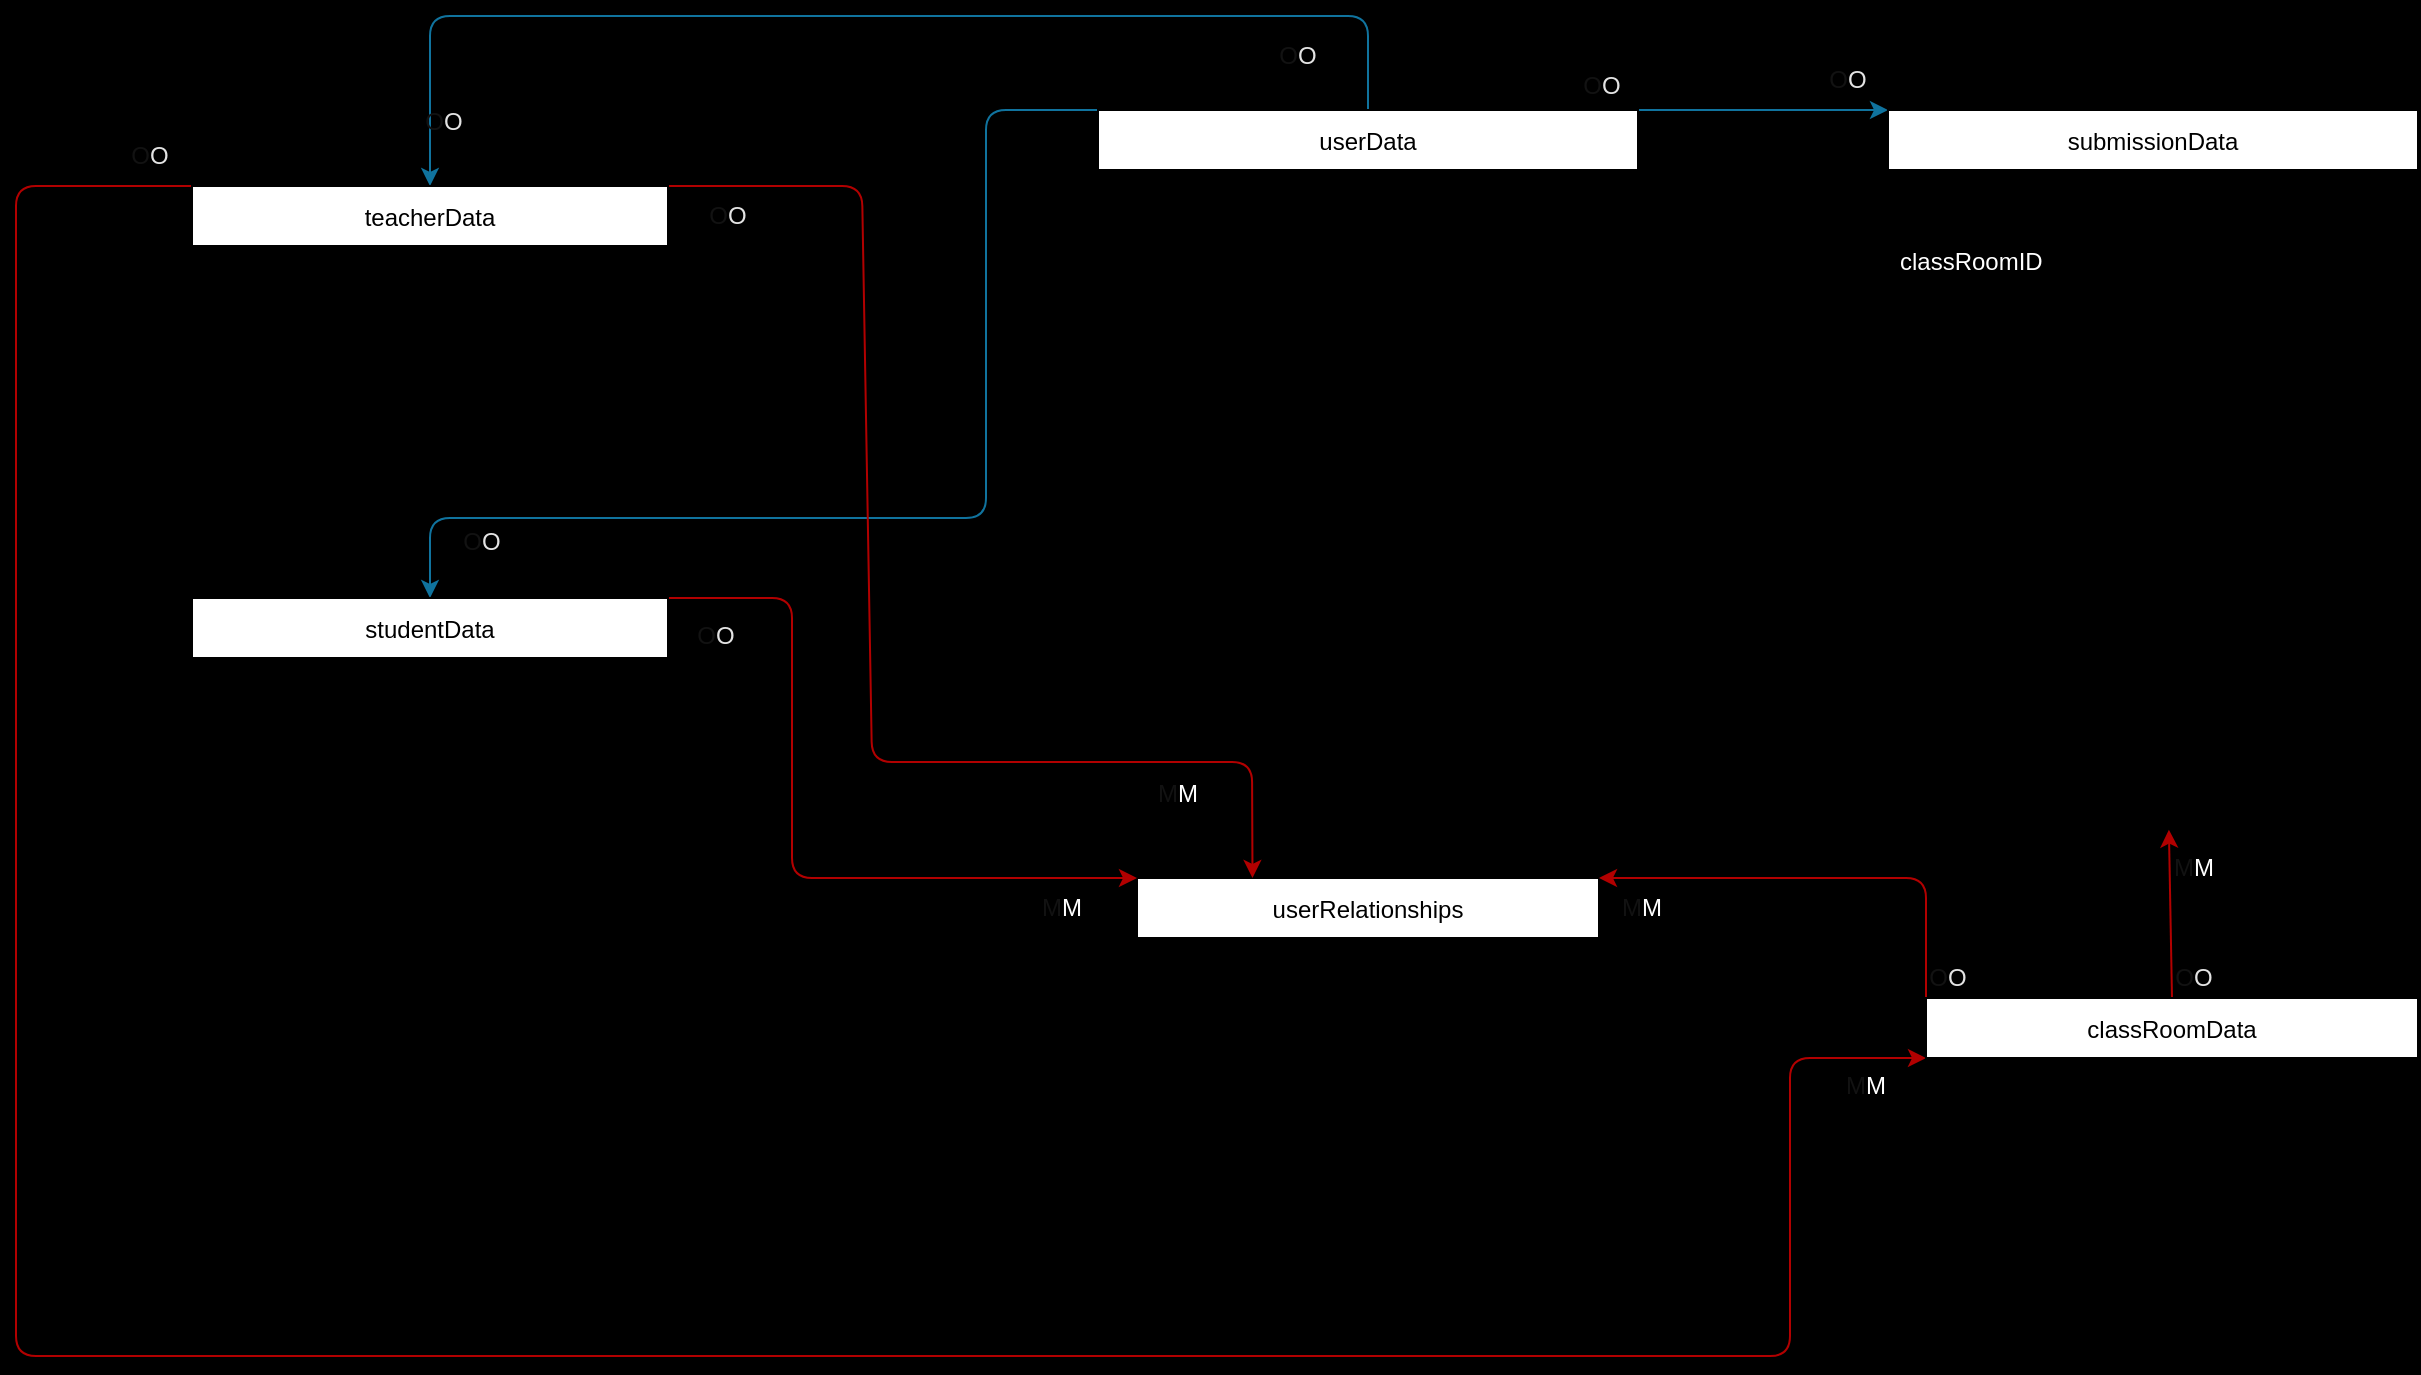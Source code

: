 <mxfile>
    <diagram id="YEHsHqbyUGrah8CGsGG-" name="Page-1">
        <mxGraphModel dx="1472" dy="962" grid="0" gridSize="10" guides="1" tooltips="1" connect="1" arrows="1" fold="1" page="1" pageScale="1" pageWidth="2000" pageHeight="1000" background="#000000" math="0" shadow="0">
            <root>
                <mxCell id="0"/>
                <mxCell id="1" parent="0"/>
                <mxCell id="86" style="edgeStyle=none;html=1;exitX=0.5;exitY=0;exitDx=0;exitDy=0;entryX=0.5;entryY=0;entryDx=0;entryDy=0;fillColor=#b1ddf0;strokeColor=#10739e;" edge="1" parent="1" source="2" target="36">
                    <mxGeometry relative="1" as="geometry">
                        <Array as="points">
                            <mxPoint x="955" y="121"/>
                            <mxPoint x="486" y="121"/>
                        </Array>
                    </mxGeometry>
                </mxCell>
                <mxCell id="89" style="edgeStyle=none;html=1;exitX=0;exitY=0;exitDx=0;exitDy=0;entryX=0.5;entryY=0;entryDx=0;entryDy=0;fontColor=#121212;fillColor=#b1ddf0;strokeColor=#10739e;" edge="1" parent="1" source="2" target="41">
                    <mxGeometry relative="1" as="geometry">
                        <Array as="points">
                            <mxPoint x="764" y="168"/>
                            <mxPoint x="764" y="372"/>
                            <mxPoint x="486" y="372"/>
                        </Array>
                    </mxGeometry>
                </mxCell>
                <mxCell id="102" style="edgeStyle=none;html=1;exitX=1;exitY=0;exitDx=0;exitDy=0;entryX=0;entryY=0;entryDx=0;entryDy=0;fontColor=#FFFFFF;fillColor=#b1ddf0;strokeColor=#10739e;" edge="1" parent="1" source="2" target="12">
                    <mxGeometry relative="1" as="geometry"/>
                </mxCell>
                <mxCell id="2" value="userData" style="swimlane;fontStyle=0;childLayout=stackLayout;horizontal=1;startSize=30;horizontalStack=0;resizeParent=1;resizeParentMax=0;resizeLast=0;collapsible=1;marginBottom=0;fontFamily=Helvetica;" parent="1" vertex="1">
                    <mxGeometry x="820" y="168" width="270" height="330" as="geometry"/>
                </mxCell>
                <mxCell id="3" value="userID    " style="text;strokeColor=none;fillColor=none;align=left;verticalAlign=middle;spacingLeft=4;spacingRight=4;overflow=hidden;points=[[0,0.5],[1,0.5]];portConstraint=eastwest;rotatable=0;" parent="2" vertex="1">
                    <mxGeometry y="30" width="270" height="30" as="geometry"/>
                </mxCell>
                <mxCell id="4" value="userName" style="text;strokeColor=none;fillColor=none;align=left;verticalAlign=middle;spacingLeft=4;spacingRight=4;overflow=hidden;points=[[0,0.5],[1,0.5]];portConstraint=eastwest;rotatable=0;" parent="2" vertex="1">
                    <mxGeometry y="60" width="270" height="30" as="geometry"/>
                </mxCell>
                <mxCell id="10" value="hashedPassword" style="text;strokeColor=none;fillColor=none;align=left;verticalAlign=middle;spacingLeft=4;spacingRight=4;overflow=hidden;points=[[0,0.5],[1,0.5]];portConstraint=eastwest;rotatable=0;fontFamily=Helvetica;" parent="2" vertex="1">
                    <mxGeometry y="90" width="270" height="30" as="geometry"/>
                </mxCell>
                <mxCell id="11" value="profileImageURL" style="text;strokeColor=none;fillColor=none;align=left;verticalAlign=middle;spacingLeft=4;spacingRight=4;overflow=hidden;points=[[0,0.5],[1,0.5]];portConstraint=eastwest;rotatable=0;fontFamily=Helvetica;" parent="2" vertex="1">
                    <mxGeometry y="120" width="270" height="30" as="geometry"/>
                </mxCell>
                <mxCell id="100" value="profileImageURL" style="text;strokeColor=none;fillColor=none;align=left;verticalAlign=middle;spacingLeft=4;spacingRight=4;overflow=hidden;points=[[0,0.5],[1,0.5]];portConstraint=eastwest;rotatable=0;fontFamily=Helvetica;" vertex="1" parent="2">
                    <mxGeometry y="150" width="270" height="30" as="geometry"/>
                </mxCell>
                <mxCell id="5" value="dateTimeCreated" style="text;strokeColor=none;fillColor=none;align=left;verticalAlign=middle;spacingLeft=4;spacingRight=4;overflow=hidden;points=[[0,0.5],[1,0.5]];portConstraint=eastwest;rotatable=0;" parent="2" vertex="1">
                    <mxGeometry y="180" width="270" height="30" as="geometry"/>
                </mxCell>
                <mxCell id="6" value="isAdmin" style="text;strokeColor=none;fillColor=none;align=left;verticalAlign=middle;spacingLeft=4;spacingRight=4;overflow=hidden;points=[[0,0.5],[1,0.5]];portConstraint=eastwest;rotatable=0;fontFamily=Helvetica;" parent="2" vertex="1">
                    <mxGeometry y="210" width="270" height="30" as="geometry"/>
                </mxCell>
                <mxCell id="7" value="isTeacher" style="text;strokeColor=none;fillColor=none;align=left;verticalAlign=middle;spacingLeft=4;spacingRight=4;overflow=hidden;points=[[0,0.5],[1,0.5]];portConstraint=eastwest;rotatable=0;fontFamily=Helvetica;" parent="2" vertex="1">
                    <mxGeometry y="240" width="270" height="30" as="geometry"/>
                </mxCell>
                <mxCell id="8" value="isStudent" style="text;strokeColor=none;fillColor=none;align=left;verticalAlign=middle;spacingLeft=4;spacingRight=4;overflow=hidden;points=[[0,0.5],[1,0.5]];portConstraint=eastwest;rotatable=0;fontFamily=Helvetica;" parent="2" vertex="1">
                    <mxGeometry y="270" width="270" height="30" as="geometry"/>
                </mxCell>
                <mxCell id="9" value="isAccountDeleted" style="text;strokeColor=none;fillColor=none;align=left;verticalAlign=middle;spacingLeft=4;spacingRight=4;overflow=hidden;points=[[0,0.5],[1,0.5]];portConstraint=eastwest;rotatable=0;fontFamily=Helvetica;" parent="2" vertex="1">
                    <mxGeometry y="300" width="270" height="30" as="geometry"/>
                </mxCell>
                <mxCell id="12" value="submissionData" style="swimlane;fontStyle=0;childLayout=stackLayout;horizontal=1;startSize=30;horizontalStack=0;resizeParent=1;resizeParentMax=0;resizeLast=0;collapsible=1;marginBottom=0;fontFamily=Helvetica;" parent="1" vertex="1">
                    <mxGeometry x="1215" y="168" width="265" height="360" as="geometry"/>
                </mxCell>
                <mxCell id="13" value="submissionID" style="text;strokeColor=none;fillColor=none;align=left;verticalAlign=middle;spacingLeft=4;spacingRight=4;overflow=hidden;points=[[0,0.5],[1,0.5]];portConstraint=eastwest;rotatable=0;fontFamily=Helvetica;" parent="12" vertex="1">
                    <mxGeometry y="30" width="265" height="30" as="geometry"/>
                </mxCell>
                <mxCell id="106" value="classRoomID" style="text;strokeColor=none;fillColor=none;align=left;verticalAlign=middle;spacingLeft=4;spacingRight=4;overflow=hidden;points=[[0,0.5],[1,0.5]];portConstraint=eastwest;rotatable=0;fontColor=#FFFFFF;" vertex="1" parent="12">
                    <mxGeometry y="60" width="265" height="30" as="geometry"/>
                </mxCell>
                <mxCell id="14" value="userID" style="text;strokeColor=none;fillColor=none;align=left;verticalAlign=middle;spacingLeft=4;spacingRight=4;overflow=hidden;points=[[0,0.5],[1,0.5]];portConstraint=eastwest;rotatable=0;fontFamily=Helvetica;" parent="12" vertex="1">
                    <mxGeometry y="90" width="265" height="30" as="geometry"/>
                </mxCell>
                <mxCell id="18" value="contentURI" style="text;strokeColor=none;fillColor=none;align=left;verticalAlign=middle;spacingLeft=4;spacingRight=4;overflow=hidden;points=[[0,0.5],[1,0.5]];portConstraint=eastwest;rotatable=0;fontFamily=Helvetica;" parent="12" vertex="1">
                    <mxGeometry y="120" width="265" height="30" as="geometry"/>
                </mxCell>
                <mxCell id="19" value="isPDF" style="text;strokeColor=none;fillColor=none;align=left;verticalAlign=middle;spacingLeft=4;spacingRight=4;overflow=hidden;points=[[0,0.5],[1,0.5]];portConstraint=eastwest;rotatable=0;fontFamily=Helvetica;" parent="12" vertex="1">
                    <mxGeometry y="150" width="265" height="30" as="geometry"/>
                </mxCell>
                <mxCell id="20" value="isVideo" style="text;strokeColor=none;fillColor=none;align=left;verticalAlign=middle;spacingLeft=4;spacingRight=4;overflow=hidden;points=[[0,0.5],[1,0.5]];portConstraint=eastwest;rotatable=0;fontFamily=Helvetica;" parent="12" vertex="1">
                    <mxGeometry y="180" width="265" height="30" as="geometry"/>
                </mxCell>
                <mxCell id="21" value="viewCount" style="text;strokeColor=none;fillColor=none;align=left;verticalAlign=middle;spacingLeft=4;spacingRight=4;overflow=hidden;points=[[0,0.5],[1,0.5]];portConstraint=eastwest;rotatable=0;fontFamily=Helvetica;" parent="12" vertex="1">
                    <mxGeometry y="210" width="265" height="30" as="geometry"/>
                </mxCell>
                <mxCell id="105" value="isVisibileByAll" style="text;strokeColor=none;fillColor=none;align=left;verticalAlign=middle;spacingLeft=4;spacingRight=4;overflow=hidden;points=[[0,0.5],[1,0.5]];portConstraint=eastwest;rotatable=0;fontFamily=Helvetica;" vertex="1" parent="12">
                    <mxGeometry y="240" width="265" height="30" as="geometry"/>
                </mxCell>
                <mxCell id="16" value="isVisibileByAll" style="text;strokeColor=none;fillColor=none;align=left;verticalAlign=middle;spacingLeft=4;spacingRight=4;overflow=hidden;points=[[0,0.5],[1,0.5]];portConstraint=eastwest;rotatable=0;fontFamily=Helvetica;" parent="12" vertex="1">
                    <mxGeometry y="270" width="265" height="30" as="geometry"/>
                </mxCell>
                <mxCell id="17" value="isOnlyVisibleByClass" style="text;strokeColor=none;fillColor=none;align=left;verticalAlign=middle;spacingLeft=4;spacingRight=4;overflow=hidden;points=[[0,0.5],[1,0.5]];portConstraint=eastwest;rotatable=0;fontFamily=Helvetica;" parent="12" vertex="1">
                    <mxGeometry y="300" width="265" height="30" as="geometry"/>
                </mxCell>
                <mxCell id="22" value="isSubmissionDeleted" style="text;strokeColor=none;fillColor=none;align=left;verticalAlign=middle;spacingLeft=4;spacingRight=4;overflow=hidden;points=[[0,0.5],[1,0.5]];portConstraint=eastwest;rotatable=0;fontFamily=Helvetica;" parent="12" vertex="1">
                    <mxGeometry y="330" width="265" height="30" as="geometry"/>
                </mxCell>
                <mxCell id="30" value="userRelationships" style="swimlane;fontStyle=0;childLayout=stackLayout;horizontal=1;startSize=30;horizontalStack=0;resizeParent=1;resizeParentMax=0;resizeLast=0;collapsible=1;marginBottom=0;fontFamily=Helvetica;" parent="1" vertex="1">
                    <mxGeometry x="839.5" y="552" width="231" height="180" as="geometry"/>
                </mxCell>
                <mxCell id="31" value="relationshipID" style="text;strokeColor=none;fillColor=none;align=left;verticalAlign=middle;spacingLeft=4;spacingRight=4;overflow=hidden;points=[[0,0.5],[1,0.5]];portConstraint=eastwest;rotatable=0;fontFamily=Helvetica;" parent="30" vertex="1">
                    <mxGeometry y="30" width="231" height="30" as="geometry"/>
                </mxCell>
                <mxCell id="33" value="teacherID" style="text;strokeColor=none;fillColor=none;align=left;verticalAlign=middle;spacingLeft=4;spacingRight=4;overflow=hidden;points=[[0,0.5],[1,0.5]];portConstraint=eastwest;rotatable=0;fontFamily=Helvetica;" parent="30" vertex="1">
                    <mxGeometry y="60" width="231" height="30" as="geometry"/>
                </mxCell>
                <mxCell id="34" value="studentID" style="text;strokeColor=none;fillColor=none;align=left;verticalAlign=middle;spacingLeft=4;spacingRight=4;overflow=hidden;points=[[0,0.5],[1,0.5]];portConstraint=eastwest;rotatable=0;fontFamily=Helvetica;" parent="30" vertex="1">
                    <mxGeometry y="90" width="231" height="30" as="geometry"/>
                </mxCell>
                <mxCell id="70" value="classRoomID" style="text;strokeColor=none;fillColor=none;align=left;verticalAlign=middle;spacingLeft=4;spacingRight=4;overflow=hidden;points=[[0,0.5],[1,0.5]];portConstraint=eastwest;rotatable=0;" vertex="1" parent="30">
                    <mxGeometry y="120" width="231" height="30" as="geometry"/>
                </mxCell>
                <mxCell id="32" value="isrRequestAccepted" style="text;strokeColor=none;fillColor=none;align=left;verticalAlign=middle;spacingLeft=4;spacingRight=4;overflow=hidden;points=[[0,0.5],[1,0.5]];portConstraint=eastwest;rotatable=0;fontFamily=Helvetica;" parent="30" vertex="1">
                    <mxGeometry y="150" width="231" height="30" as="geometry"/>
                </mxCell>
                <mxCell id="93" style="edgeStyle=none;html=1;exitX=1;exitY=0;exitDx=0;exitDy=0;entryX=0.25;entryY=0;entryDx=0;entryDy=0;fontColor=#FFFFFF;fillColor=#e51400;strokeColor=#B20000;" edge="1" parent="1" source="36" target="30">
                    <mxGeometry relative="1" as="geometry">
                        <Array as="points">
                            <mxPoint x="702" y="206"/>
                            <mxPoint x="707" y="494"/>
                            <mxPoint x="897" y="494"/>
                        </Array>
                    </mxGeometry>
                </mxCell>
                <mxCell id="117" style="edgeStyle=none;html=1;exitX=0;exitY=0;exitDx=0;exitDy=0;entryX=0;entryY=0.25;entryDx=0;entryDy=0;fontColor=#FFFFFF;fillColor=#e51400;strokeColor=#B20000;" edge="1" parent="1" source="36" target="78">
                    <mxGeometry relative="1" as="geometry">
                        <Array as="points">
                            <mxPoint x="279" y="206"/>
                            <mxPoint x="279" y="791"/>
                            <mxPoint x="1166" y="791"/>
                            <mxPoint x="1166" y="642"/>
                        </Array>
                    </mxGeometry>
                </mxCell>
                <mxCell id="36" value="teacherData" style="swimlane;fontStyle=0;childLayout=stackLayout;horizontal=1;startSize=30;horizontalStack=0;resizeParent=1;resizeParentMax=0;resizeLast=0;collapsible=1;marginBottom=0;fontFamily=Helvetica;" parent="1" vertex="1">
                    <mxGeometry x="367" y="206" width="238" height="150" as="geometry"/>
                </mxCell>
                <mxCell id="37" value="teacherID" style="text;strokeColor=none;fillColor=none;align=left;verticalAlign=middle;spacingLeft=4;spacingRight=4;overflow=hidden;points=[[0,0.5],[1,0.5]];portConstraint=eastwest;rotatable=0;fontFamily=Helvetica;" parent="36" vertex="1">
                    <mxGeometry y="30" width="238" height="30" as="geometry"/>
                </mxCell>
                <mxCell id="38" value="userID" style="text;strokeColor=none;fillColor=none;align=left;verticalAlign=middle;spacingLeft=4;spacingRight=4;overflow=hidden;points=[[0,0.5],[1,0.5]];portConstraint=eastwest;rotatable=0;fontFamily=Helvetica;" parent="36" vertex="1">
                    <mxGeometry y="60" width="238" height="30" as="geometry"/>
                </mxCell>
                <mxCell id="39" value=".........." style="text;strokeColor=none;fillColor=none;align=left;verticalAlign=middle;spacingLeft=4;spacingRight=4;overflow=hidden;points=[[0,0.5],[1,0.5]];portConstraint=eastwest;rotatable=0;fontFamily=Helvetica;" parent="36" vertex="1">
                    <mxGeometry y="90" width="238" height="30" as="geometry"/>
                </mxCell>
                <mxCell id="40" value="otherData" style="text;strokeColor=none;fillColor=none;align=left;verticalAlign=middle;spacingLeft=4;spacingRight=4;overflow=hidden;points=[[0,0.5],[1,0.5]];portConstraint=eastwest;rotatable=0;fontFamily=Helvetica;" parent="36" vertex="1">
                    <mxGeometry y="120" width="238" height="30" as="geometry"/>
                </mxCell>
                <mxCell id="90" style="edgeStyle=none;html=1;exitX=1;exitY=0;exitDx=0;exitDy=0;entryX=0;entryY=0;entryDx=0;entryDy=0;fontColor=#121212;fillColor=#e51400;strokeColor=#B20000;" edge="1" parent="1" source="41" target="30">
                    <mxGeometry relative="1" as="geometry">
                        <Array as="points">
                            <mxPoint x="667" y="412"/>
                            <mxPoint x="667" y="552"/>
                        </Array>
                    </mxGeometry>
                </mxCell>
                <mxCell id="41" value="studentData" style="swimlane;fontStyle=0;childLayout=stackLayout;horizontal=1;startSize=30;horizontalStack=0;resizeParent=1;resizeParentMax=0;resizeLast=0;collapsible=1;marginBottom=0;fontFamily=Helvetica;" parent="1" vertex="1">
                    <mxGeometry x="367" y="412" width="238" height="150" as="geometry"/>
                </mxCell>
                <mxCell id="42" value="studentID" style="text;strokeColor=none;fillColor=none;align=left;verticalAlign=middle;spacingLeft=4;spacingRight=4;overflow=hidden;points=[[0,0.5],[1,0.5]];portConstraint=eastwest;rotatable=0;fontFamily=Helvetica;" parent="41" vertex="1">
                    <mxGeometry y="30" width="238" height="30" as="geometry"/>
                </mxCell>
                <mxCell id="43" value="userID" style="text;strokeColor=none;fillColor=none;align=left;verticalAlign=middle;spacingLeft=4;spacingRight=4;overflow=hidden;points=[[0,0.5],[1,0.5]];portConstraint=eastwest;rotatable=0;fontFamily=Helvetica;" parent="41" vertex="1">
                    <mxGeometry y="60" width="238" height="30" as="geometry"/>
                </mxCell>
                <mxCell id="44" value=".........." style="text;strokeColor=none;fillColor=none;align=left;verticalAlign=middle;spacingLeft=4;spacingRight=4;overflow=hidden;points=[[0,0.5],[1,0.5]];portConstraint=eastwest;rotatable=0;fontFamily=Helvetica;" parent="41" vertex="1">
                    <mxGeometry y="90" width="238" height="30" as="geometry"/>
                </mxCell>
                <mxCell id="45" value="otherData" style="text;strokeColor=none;fillColor=none;align=left;verticalAlign=middle;spacingLeft=4;spacingRight=4;overflow=hidden;points=[[0,0.5],[1,0.5]];portConstraint=eastwest;rotatable=0;fontFamily=Helvetica;" parent="41" vertex="1">
                    <mxGeometry y="120" width="238" height="30" as="geometry"/>
                </mxCell>
                <mxCell id="109" style="edgeStyle=none;html=1;exitX=0;exitY=0;exitDx=0;exitDy=0;entryX=1;entryY=0;entryDx=0;entryDy=0;fontColor=#FFFFFF;fillColor=#e51400;strokeColor=#B20000;" edge="1" parent="1" source="78" target="30">
                    <mxGeometry relative="1" as="geometry">
                        <Array as="points">
                            <mxPoint x="1234" y="552"/>
                        </Array>
                    </mxGeometry>
                </mxCell>
                <mxCell id="113" style="edgeStyle=none;html=1;exitX=0.5;exitY=0;exitDx=0;exitDy=0;entryX=0.53;entryY=0.994;entryDx=0;entryDy=0;entryPerimeter=0;fontColor=#FFFFFF;fillColor=#e51400;strokeColor=#B20000;" edge="1" parent="1" source="78" target="22">
                    <mxGeometry relative="1" as="geometry"/>
                </mxCell>
                <mxCell id="78" value="classRoomData" style="swimlane;fontStyle=0;childLayout=stackLayout;horizontal=1;startSize=30;horizontalStack=0;resizeParent=1;resizeParentMax=0;resizeLast=0;collapsible=1;marginBottom=0;" vertex="1" parent="1">
                    <mxGeometry x="1234" y="612" width="246" height="120" as="geometry"/>
                </mxCell>
                <mxCell id="79" value="classRoomID" style="text;strokeColor=none;fillColor=none;align=left;verticalAlign=middle;spacingLeft=4;spacingRight=4;overflow=hidden;points=[[0,0.5],[1,0.5]];portConstraint=eastwest;rotatable=0;" vertex="1" parent="78">
                    <mxGeometry y="30" width="246" height="30" as="geometry"/>
                </mxCell>
                <mxCell id="80" value="teacherID" style="text;strokeColor=none;fillColor=none;align=left;verticalAlign=middle;spacingLeft=4;spacingRight=4;overflow=hidden;points=[[0,0.5],[1,0.5]];portConstraint=eastwest;rotatable=0;" vertex="1" parent="78">
                    <mxGeometry y="60" width="246" height="30" as="geometry"/>
                </mxCell>
                <mxCell id="81" value="numStudents" style="text;strokeColor=none;fillColor=none;align=left;verticalAlign=middle;spacingLeft=4;spacingRight=4;overflow=hidden;points=[[0,0.5],[1,0.5]];portConstraint=eastwest;rotatable=0;" vertex="1" parent="78">
                    <mxGeometry y="90" width="246" height="30" as="geometry"/>
                </mxCell>
                <mxCell id="91" value="O&lt;font color=&quot;#e3e3e3&quot;&gt;O&lt;/font&gt;" style="text;html=1;strokeColor=none;fillColor=none;align=center;verticalAlign=middle;whiteSpace=wrap;rounded=0;fontColor=#121212;" vertex="1" parent="1">
                    <mxGeometry x="599" y="416" width="60" height="30" as="geometry"/>
                </mxCell>
                <mxCell id="92" value="M&lt;font color=&quot;#ffffff&quot;&gt;M&lt;/font&gt;" style="text;html=1;strokeColor=none;fillColor=none;align=center;verticalAlign=middle;whiteSpace=wrap;rounded=0;fontColor=#121212;" vertex="1" parent="1">
                    <mxGeometry x="772" y="552" width="60" height="30" as="geometry"/>
                </mxCell>
                <mxCell id="94" value="O&lt;font color=&quot;#e3e3e3&quot;&gt;O&lt;/font&gt;" style="text;html=1;strokeColor=none;fillColor=none;align=center;verticalAlign=middle;whiteSpace=wrap;rounded=0;fontColor=#121212;" vertex="1" parent="1">
                    <mxGeometry x="605" y="206" width="60" height="30" as="geometry"/>
                </mxCell>
                <mxCell id="95" value="M&lt;font color=&quot;#ffffff&quot;&gt;M&lt;/font&gt;" style="text;html=1;strokeColor=none;fillColor=none;align=center;verticalAlign=middle;whiteSpace=wrap;rounded=0;fontColor=#121212;" vertex="1" parent="1">
                    <mxGeometry x="830" y="495" width="60" height="30" as="geometry"/>
                </mxCell>
                <mxCell id="96" value="O&lt;font color=&quot;#e3e3e3&quot;&gt;O&lt;/font&gt;" style="text;html=1;strokeColor=none;fillColor=none;align=center;verticalAlign=middle;whiteSpace=wrap;rounded=0;fontColor=#121212;" vertex="1" parent="1">
                    <mxGeometry x="890" y="126" width="60" height="30" as="geometry"/>
                </mxCell>
                <mxCell id="97" value="O&lt;font color=&quot;#e3e3e3&quot;&gt;O&lt;/font&gt;" style="text;html=1;strokeColor=none;fillColor=none;align=center;verticalAlign=middle;whiteSpace=wrap;rounded=0;fontColor=#121212;" vertex="1" parent="1">
                    <mxGeometry x="482" y="369" width="60" height="30" as="geometry"/>
                </mxCell>
                <mxCell id="98" value="O&lt;font color=&quot;#e3e3e3&quot;&gt;O&lt;/font&gt;" style="text;html=1;strokeColor=none;fillColor=none;align=center;verticalAlign=middle;whiteSpace=wrap;rounded=0;fontColor=#121212;" vertex="1" parent="1">
                    <mxGeometry x="463" y="159" width="60" height="30" as="geometry"/>
                </mxCell>
                <mxCell id="103" value="O&lt;font color=&quot;#e3e3e3&quot;&gt;O&lt;/font&gt;" style="text;html=1;strokeColor=none;fillColor=none;align=center;verticalAlign=middle;whiteSpace=wrap;rounded=0;fontColor=#121212;" vertex="1" parent="1">
                    <mxGeometry x="1042" y="141" width="60" height="30" as="geometry"/>
                </mxCell>
                <mxCell id="104" value="O&lt;font color=&quot;#e3e3e3&quot;&gt;O&lt;/font&gt;" style="text;html=1;strokeColor=none;fillColor=none;align=center;verticalAlign=middle;whiteSpace=wrap;rounded=0;fontColor=#121212;" vertex="1" parent="1">
                    <mxGeometry x="1165" y="138" width="60" height="30" as="geometry"/>
                </mxCell>
                <mxCell id="110" value="O&lt;font color=&quot;#e3e3e3&quot;&gt;O&lt;/font&gt;" style="text;html=1;strokeColor=none;fillColor=none;align=center;verticalAlign=middle;whiteSpace=wrap;rounded=0;fontColor=#121212;" vertex="1" parent="1">
                    <mxGeometry x="1215" y="587" width="60" height="30" as="geometry"/>
                </mxCell>
                <mxCell id="111" value="M&lt;font color=&quot;#ffffff&quot;&gt;M&lt;/font&gt;" style="text;html=1;strokeColor=none;fillColor=none;align=center;verticalAlign=middle;whiteSpace=wrap;rounded=0;fontColor=#121212;" vertex="1" parent="1">
                    <mxGeometry x="1062" y="552" width="60" height="30" as="geometry"/>
                </mxCell>
                <mxCell id="114" value="O&lt;font color=&quot;#e3e3e3&quot;&gt;O&lt;/font&gt;" style="text;html=1;strokeColor=none;fillColor=none;align=center;verticalAlign=middle;whiteSpace=wrap;rounded=0;fontColor=#121212;" vertex="1" parent="1">
                    <mxGeometry x="1338" y="587" width="60" height="30" as="geometry"/>
                </mxCell>
                <mxCell id="115" value="M&lt;font color=&quot;#ffffff&quot;&gt;M&lt;/font&gt;" style="text;html=1;strokeColor=none;fillColor=none;align=center;verticalAlign=middle;whiteSpace=wrap;rounded=0;fontColor=#121212;" vertex="1" parent="1">
                    <mxGeometry x="1338" y="532" width="60" height="30" as="geometry"/>
                </mxCell>
                <mxCell id="119" value="O&lt;font color=&quot;#e3e3e3&quot;&gt;O&lt;/font&gt;" style="text;html=1;strokeColor=none;fillColor=none;align=center;verticalAlign=middle;whiteSpace=wrap;rounded=0;fontColor=#121212;" vertex="1" parent="1">
                    <mxGeometry x="316" y="176" width="60" height="30" as="geometry"/>
                </mxCell>
                <mxCell id="120" value="M&lt;font color=&quot;#ffffff&quot;&gt;M&lt;/font&gt;" style="text;html=1;strokeColor=none;fillColor=none;align=center;verticalAlign=middle;whiteSpace=wrap;rounded=0;fontColor=#121212;" vertex="1" parent="1">
                    <mxGeometry x="1174" y="641" width="60" height="30" as="geometry"/>
                </mxCell>
            </root>
        </mxGraphModel>
    </diagram>
</mxfile>